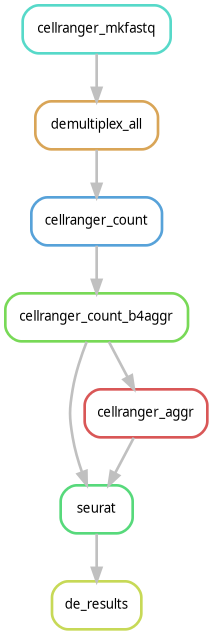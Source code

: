 @startuml
digraph snakemake_dag {
	graph [bb="0,0,151.5,468",
		bgcolor=white,
		margin=0
	];
	node [fontname=sans,
		fontsize=10,
		label="\N",
		penwidth=2,
		shape=box,
		style=rounded
	];
	edge [color=grey,
		penwidth=2
	];
	0	[color="0.19 0.6 0.85",
		height=0.5,
		label=de_results,
		pos="68.5,18",
		width=0.93056];
	1	[color="0.38 0.6 0.85",
		height=0.5,
		label=seurat,
		pos="68.5,90",
		width=0.75];
	1 -> 0	[pos="e,68.5,36.104 68.5,71.697 68.5,63.983 68.5,54.712 68.5,46.112"];
	2	[color="0.00 0.6 0.85",
		height=0.5,
		label=cellranger_aggr,
		pos="105.5,162",
		width=1.2778];
	2 -> 1	[pos="e,77.541,108.1 96.354,143.7 92.097,135.64 86.944,125.89 82.234,116.98"];
	3	[color="0.29 0.6 0.85",
		height=0.5,
		label=cellranger_count_b4aggr,
		pos="68.5,234",
		width=1.9028];
	3 -> 1	[pos="e,61.02,108.3 61.02,215.7 57.027,205.52 52.527,192.27 50.5,180 47.892,164.21 47.892,159.79 50.5,144 51.941,135.28 54.632,126.06 \
57.502,117.8"];
	3 -> 2	[pos="e,96.459,180.1 77.646,215.7 81.903,207.64 87.056,197.89 91.766,188.98"];
	4	[color="0.57 0.6 0.85",
		height=0.5,
		label=cellranger_count,
		pos="68.5,306",
		width=1.3611];
	4 -> 3	[pos="e,68.5,252.1 68.5,287.7 68.5,279.98 68.5,270.71 68.5,262.11"];
	5	[color="0.10 0.6 0.85",
		height=0.5,
		label=demultiplex_all,
		pos="68.5,378",
		width=1.2778];
	5 -> 4	[pos="e,68.5,324.1 68.5,359.7 68.5,351.98 68.5,342.71 68.5,334.11"];
	6	[color="0.48 0.6 0.85",
		height=0.5,
		label=cellranger_mkfastq,
		pos="68.5,450",
		width=1.5417];
	6 -> 5	[pos="e,68.5,396.1 68.5,431.7 68.5,423.98 68.5,414.71 68.5,406.11"];
}
@enduml
